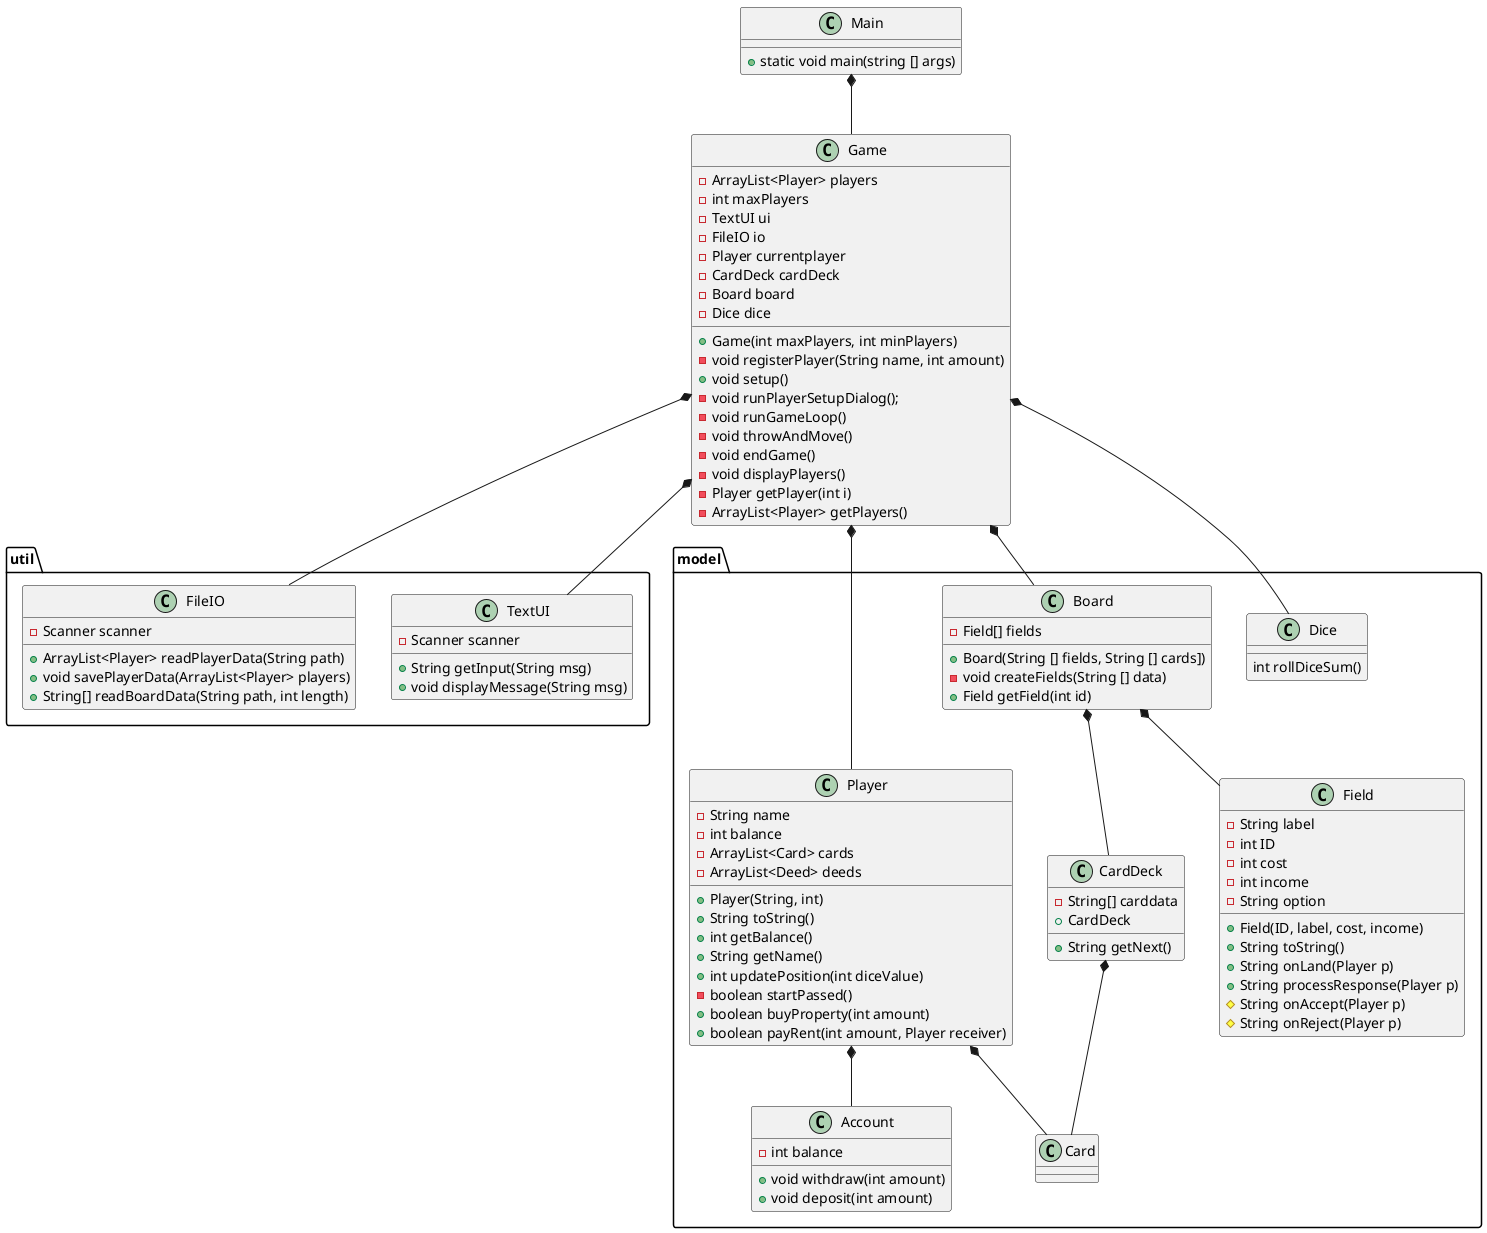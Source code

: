 @startuml
'Domænemodellen giver nye entity klasser
'Pakker, model og util


class Main
class Game
package "util"{
    class TextUI
    class FileIO
}

package "model"{
    class Player
    class Field
      class Dice
      class Account
      class CardDeck
       class Card
      class Board
}

Main *-- Game
Game *-- TextUI
Game *-- FileIO
Game *-- Player
Player *-- Account
Player *-- Card
Game *--Board
Game *-- Dice
Board *-- Field
Board *-- CardDeck
CardDeck *-- Card


Main : + static void main(string [] args)

Player  : - String name
Player  : - int balance
Player  : + Player(String, int)
Player  : + String toString()
Player  : + int getBalance()
Player : + String getName()
'-----------new:
Player  : +int updatePosition(int diceValue)
Player : -boolean startPassed()
Player : + boolean buyProperty(int amount)
Player : + boolean payRent(int amount, Player receiver)
Player : - ArrayList<Card> cards
Player : - ArrayList<Deed> deeds
Account :  - int balance
Account  : + void withdraw(int amount)
Account  : + void deposit(int amount)


Game : - ArrayList<Player> players
Game : - int maxPlayers
Game : - TextUI ui
Game : - FileIO io
Game : - Player currentplayer
Game : - CardDeck cardDeck
Game : - Board board
Game : - Dice dice
Game : + Game(int maxPlayers, int minPlayers)
Game : - void registerPlayer(String name, int amount)
Game : + void setup()
Game : - void runPlayerSetupDialog();
Game : - void runGameLoop()
Game : - void throwAndMove()
Game : - void endGame()
Game : - void displayPlayers()
Game : - Player getPlayer(int i)
Game : - ArrayList<Player> getPlayers()

TextUI : + String getInput(String msg)
TextUI : - Scanner scanner
TextUI : + void displayMessage(String msg)


FileIO : - Scanner scanner
FileIO : + ArrayList<Player> readPlayerData(String path)
FileIO : + void savePlayerData(ArrayList<Player> players)
FileIO : + String[] readBoardData(String path, int length)

Field : - String label
Field : - int ID
Field : - int cost
Field : - int income
Field : - String option
Field : + Field(ID, label, cost, income)
Field : + String toString()
Field : + String onLand(Player p)
Field : + String processResponse(Player p)
Field : # String onAccept(Player p)
Field : # String onReject(Player p)


Board : - Field[] fields
Board : + Board(String [] fields, String [] cards])
Board : - void createFields(String [] data)
Board : + Field getField(int id)

CardDeck : - String[] carddata
CardDeck : + CardDeck
CardDeck : + String getNext()

Dice : int rollDiceSum()
@enduml
